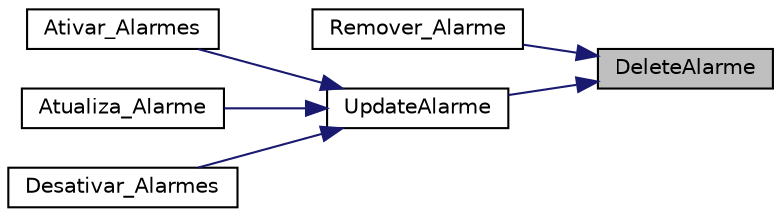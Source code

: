 digraph "DeleteAlarme"
{
 // LATEX_PDF_SIZE
  edge [fontname="Helvetica",fontsize="10",labelfontname="Helvetica",labelfontsize="10"];
  node [fontname="Helvetica",fontsize="10",shape=record];
  rankdir="RL";
  Node1 [label="DeleteAlarme",height=0.2,width=0.4,color="black", fillcolor="grey75", style="filled", fontcolor="black",tooltip=" "];
  Node1 -> Node2 [dir="back",color="midnightblue",fontsize="10",style="solid"];
  Node2 [label="Remover_Alarme",height=0.2,width=0.4,color="black", fillcolor="white", style="filled",URL="$_interface_8h.html#ab23e81c6482825f64c8bdfe510ce539b",tooltip=" "];
  Node1 -> Node3 [dir="back",color="midnightblue",fontsize="10",style="solid"];
  Node3 [label="UpdateAlarme",height=0.2,width=0.4,color="black", fillcolor="white", style="filled",URL="$_alarmes_8h.html#a935fde5a6fbc72e946c9a8199468d080",tooltip=" "];
  Node3 -> Node4 [dir="back",color="midnightblue",fontsize="10",style="solid"];
  Node4 [label="Ativar_Alarmes",height=0.2,width=0.4,color="black", fillcolor="white", style="filled",URL="$_interface_8h.html#a2f6f0cff496d5de99728095bcb99fecf",tooltip=" "];
  Node3 -> Node5 [dir="back",color="midnightblue",fontsize="10",style="solid"];
  Node5 [label="Atualiza_Alarme",height=0.2,width=0.4,color="black", fillcolor="white", style="filled",URL="$_interface_8h.html#ae3e37e58cf3e6e35070f661231d743e2",tooltip=" "];
  Node3 -> Node6 [dir="back",color="midnightblue",fontsize="10",style="solid"];
  Node6 [label="Desativar_Alarmes",height=0.2,width=0.4,color="black", fillcolor="white", style="filled",URL="$_interface_8h.html#aada3e1b361195dfccd11556ab395e5c7",tooltip=" "];
}
